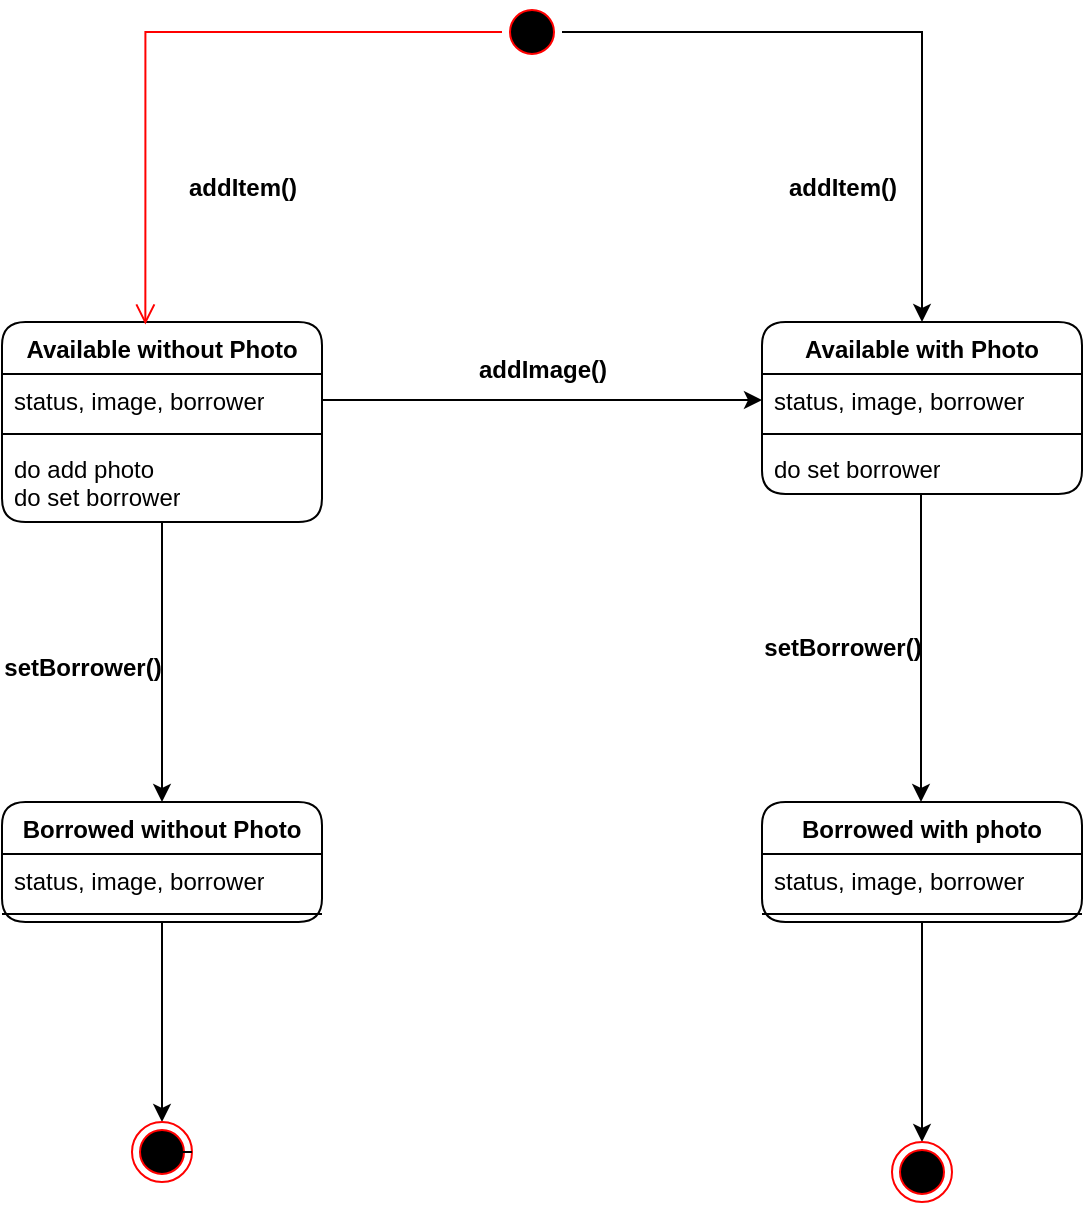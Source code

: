 <mxfile version="24.7.10">
  <diagram name="Page-1" id="qFDNzk6nRhwjMlaVI2mM">
    <mxGraphModel dx="1260" dy="686" grid="1" gridSize="10" guides="1" tooltips="1" connect="1" arrows="1" fold="1" page="1" pageScale="1" pageWidth="850" pageHeight="1100" math="0" shadow="0">
      <root>
        <mxCell id="0" />
        <mxCell id="1" parent="0" />
        <mxCell id="T_LSmcnQ2nMDmwuOsEwf-22" style="edgeStyle=orthogonalEdgeStyle;rounded=0;orthogonalLoop=1;jettySize=auto;html=1;entryX=0.5;entryY=0;entryDx=0;entryDy=0;" edge="1" parent="1" source="T_LSmcnQ2nMDmwuOsEwf-1" target="T_LSmcnQ2nMDmwuOsEwf-9">
          <mxGeometry relative="1" as="geometry" />
        </mxCell>
        <mxCell id="T_LSmcnQ2nMDmwuOsEwf-1" value="Available without Photo" style="swimlane;fontStyle=1;align=center;verticalAlign=top;childLayout=stackLayout;horizontal=1;startSize=26;horizontalStack=0;resizeParent=1;resizeParentMax=0;resizeLast=0;collapsible=1;marginBottom=0;whiteSpace=wrap;html=1;rounded=1;" vertex="1" parent="1">
          <mxGeometry x="210" y="180" width="160" height="100" as="geometry" />
        </mxCell>
        <mxCell id="T_LSmcnQ2nMDmwuOsEwf-2" value="status, image, borrower" style="text;strokeColor=none;fillColor=none;align=left;verticalAlign=top;spacingLeft=4;spacingRight=4;overflow=hidden;rotatable=0;points=[[0,0.5],[1,0.5]];portConstraint=eastwest;whiteSpace=wrap;html=1;" vertex="1" parent="T_LSmcnQ2nMDmwuOsEwf-1">
          <mxGeometry y="26" width="160" height="26" as="geometry" />
        </mxCell>
        <mxCell id="T_LSmcnQ2nMDmwuOsEwf-3" value="" style="line;strokeWidth=1;fillColor=none;align=left;verticalAlign=middle;spacingTop=-1;spacingLeft=3;spacingRight=3;rotatable=0;labelPosition=right;points=[];portConstraint=eastwest;strokeColor=inherit;" vertex="1" parent="T_LSmcnQ2nMDmwuOsEwf-1">
          <mxGeometry y="52" width="160" height="8" as="geometry" />
        </mxCell>
        <mxCell id="T_LSmcnQ2nMDmwuOsEwf-4" value="do add photo&lt;div&gt;do set borrower&lt;/div&gt;" style="text;strokeColor=none;fillColor=none;align=left;verticalAlign=top;spacingLeft=4;spacingRight=4;overflow=hidden;rotatable=0;points=[[0,0.5],[1,0.5]];portConstraint=eastwest;whiteSpace=wrap;html=1;" vertex="1" parent="T_LSmcnQ2nMDmwuOsEwf-1">
          <mxGeometry y="60" width="160" height="40" as="geometry" />
        </mxCell>
        <mxCell id="T_LSmcnQ2nMDmwuOsEwf-5" value="Available with Photo" style="swimlane;fontStyle=1;align=center;verticalAlign=top;childLayout=stackLayout;horizontal=1;startSize=26;horizontalStack=0;resizeParent=1;resizeParentMax=0;resizeLast=0;collapsible=1;marginBottom=0;whiteSpace=wrap;html=1;rounded=1;" vertex="1" parent="1">
          <mxGeometry x="590" y="180" width="160" height="86" as="geometry" />
        </mxCell>
        <mxCell id="T_LSmcnQ2nMDmwuOsEwf-6" value="status, image, borrower" style="text;strokeColor=none;fillColor=none;align=left;verticalAlign=top;spacingLeft=4;spacingRight=4;overflow=hidden;rotatable=0;points=[[0,0.5],[1,0.5]];portConstraint=eastwest;whiteSpace=wrap;html=1;" vertex="1" parent="T_LSmcnQ2nMDmwuOsEwf-5">
          <mxGeometry y="26" width="160" height="26" as="geometry" />
        </mxCell>
        <mxCell id="T_LSmcnQ2nMDmwuOsEwf-7" value="" style="line;strokeWidth=1;fillColor=none;align=left;verticalAlign=middle;spacingTop=-1;spacingLeft=3;spacingRight=3;rotatable=0;labelPosition=right;points=[];portConstraint=eastwest;strokeColor=inherit;" vertex="1" parent="T_LSmcnQ2nMDmwuOsEwf-5">
          <mxGeometry y="52" width="160" height="8" as="geometry" />
        </mxCell>
        <mxCell id="T_LSmcnQ2nMDmwuOsEwf-8" value="do set borrower" style="text;strokeColor=none;fillColor=none;align=left;verticalAlign=top;spacingLeft=4;spacingRight=4;overflow=hidden;rotatable=0;points=[[0,0.5],[1,0.5]];portConstraint=eastwest;whiteSpace=wrap;html=1;" vertex="1" parent="T_LSmcnQ2nMDmwuOsEwf-5">
          <mxGeometry y="60" width="160" height="26" as="geometry" />
        </mxCell>
        <mxCell id="T_LSmcnQ2nMDmwuOsEwf-31" style="edgeStyle=orthogonalEdgeStyle;rounded=0;orthogonalLoop=1;jettySize=auto;html=1;" edge="1" parent="1" source="T_LSmcnQ2nMDmwuOsEwf-9">
          <mxGeometry relative="1" as="geometry">
            <mxPoint x="290" y="580" as="targetPoint" />
          </mxGeometry>
        </mxCell>
        <mxCell id="T_LSmcnQ2nMDmwuOsEwf-9" value="Borrowed without Photo" style="swimlane;fontStyle=1;align=center;verticalAlign=top;childLayout=stackLayout;horizontal=1;startSize=26;horizontalStack=0;resizeParent=1;resizeParentMax=0;resizeLast=0;collapsible=1;marginBottom=0;whiteSpace=wrap;html=1;rounded=1;" vertex="1" parent="1">
          <mxGeometry x="210" y="420" width="160" height="60" as="geometry" />
        </mxCell>
        <mxCell id="T_LSmcnQ2nMDmwuOsEwf-10" value="status, image, borrower" style="text;strokeColor=none;fillColor=none;align=left;verticalAlign=top;spacingLeft=4;spacingRight=4;overflow=hidden;rotatable=0;points=[[0,0.5],[1,0.5]];portConstraint=eastwest;whiteSpace=wrap;html=1;" vertex="1" parent="T_LSmcnQ2nMDmwuOsEwf-9">
          <mxGeometry y="26" width="160" height="26" as="geometry" />
        </mxCell>
        <mxCell id="T_LSmcnQ2nMDmwuOsEwf-11" value="" style="line;strokeWidth=1;fillColor=none;align=left;verticalAlign=middle;spacingTop=-1;spacingLeft=3;spacingRight=3;rotatable=0;labelPosition=right;points=[];portConstraint=eastwest;strokeColor=inherit;" vertex="1" parent="T_LSmcnQ2nMDmwuOsEwf-9">
          <mxGeometry y="52" width="160" height="8" as="geometry" />
        </mxCell>
        <mxCell id="T_LSmcnQ2nMDmwuOsEwf-29" style="edgeStyle=orthogonalEdgeStyle;rounded=0;orthogonalLoop=1;jettySize=auto;html=1;entryX=0.5;entryY=0;entryDx=0;entryDy=0;" edge="1" parent="1" source="T_LSmcnQ2nMDmwuOsEwf-13" target="T_LSmcnQ2nMDmwuOsEwf-28">
          <mxGeometry relative="1" as="geometry" />
        </mxCell>
        <mxCell id="T_LSmcnQ2nMDmwuOsEwf-13" value="Borrowed with photo" style="swimlane;fontStyle=1;align=center;verticalAlign=top;childLayout=stackLayout;horizontal=1;startSize=26;horizontalStack=0;resizeParent=1;resizeParentMax=0;resizeLast=0;collapsible=1;marginBottom=0;whiteSpace=wrap;html=1;rounded=1;" vertex="1" parent="1">
          <mxGeometry x="590" y="420" width="160" height="60" as="geometry" />
        </mxCell>
        <mxCell id="T_LSmcnQ2nMDmwuOsEwf-14" value="status, image, borrower" style="text;strokeColor=none;fillColor=none;align=left;verticalAlign=top;spacingLeft=4;spacingRight=4;overflow=hidden;rotatable=0;points=[[0,0.5],[1,0.5]];portConstraint=eastwest;whiteSpace=wrap;html=1;" vertex="1" parent="T_LSmcnQ2nMDmwuOsEwf-13">
          <mxGeometry y="26" width="160" height="26" as="geometry" />
        </mxCell>
        <mxCell id="T_LSmcnQ2nMDmwuOsEwf-15" value="" style="line;strokeWidth=1;fillColor=none;align=left;verticalAlign=middle;spacingTop=-1;spacingLeft=3;spacingRight=3;rotatable=0;labelPosition=right;points=[];portConstraint=eastwest;strokeColor=inherit;" vertex="1" parent="T_LSmcnQ2nMDmwuOsEwf-13">
          <mxGeometry y="52" width="160" height="8" as="geometry" />
        </mxCell>
        <mxCell id="T_LSmcnQ2nMDmwuOsEwf-33" style="edgeStyle=orthogonalEdgeStyle;rounded=0;orthogonalLoop=1;jettySize=auto;html=1;entryX=0.5;entryY=0;entryDx=0;entryDy=0;" edge="1" parent="1" source="T_LSmcnQ2nMDmwuOsEwf-18" target="T_LSmcnQ2nMDmwuOsEwf-5">
          <mxGeometry relative="1" as="geometry" />
        </mxCell>
        <mxCell id="T_LSmcnQ2nMDmwuOsEwf-18" value="" style="ellipse;html=1;shape=startState;fillColor=#000000;strokeColor=#ff0000;" vertex="1" parent="1">
          <mxGeometry x="460" y="20" width="30" height="30" as="geometry" />
        </mxCell>
        <mxCell id="T_LSmcnQ2nMDmwuOsEwf-19" value="" style="edgeStyle=orthogonalEdgeStyle;html=1;verticalAlign=bottom;endArrow=open;endSize=8;strokeColor=#ff0000;rounded=0;entryX=0.448;entryY=0.013;entryDx=0;entryDy=0;entryPerimeter=0;" edge="1" source="T_LSmcnQ2nMDmwuOsEwf-18" parent="1" target="T_LSmcnQ2nMDmwuOsEwf-1">
          <mxGeometry relative="1" as="geometry">
            <mxPoint x="190" y="170" as="targetPoint" />
          </mxGeometry>
        </mxCell>
        <mxCell id="T_LSmcnQ2nMDmwuOsEwf-20" style="edgeStyle=orthogonalEdgeStyle;rounded=0;orthogonalLoop=1;jettySize=auto;html=1;exitX=1;exitY=0.5;exitDx=0;exitDy=0;entryX=0;entryY=0.5;entryDx=0;entryDy=0;" edge="1" parent="1" source="T_LSmcnQ2nMDmwuOsEwf-2" target="T_LSmcnQ2nMDmwuOsEwf-6">
          <mxGeometry relative="1" as="geometry" />
        </mxCell>
        <mxCell id="T_LSmcnQ2nMDmwuOsEwf-21" value="addImage()" style="text;align=center;fontStyle=1;verticalAlign=middle;spacingLeft=3;spacingRight=3;strokeColor=none;rotatable=0;points=[[0,0.5],[1,0.5]];portConstraint=eastwest;html=1;" vertex="1" parent="1">
          <mxGeometry x="440" y="191" width="80" height="26" as="geometry" />
        </mxCell>
        <mxCell id="T_LSmcnQ2nMDmwuOsEwf-23" value="setBorrower()" style="text;align=center;fontStyle=1;verticalAlign=middle;spacingLeft=3;spacingRight=3;strokeColor=none;rotatable=0;points=[[0,0.5],[1,0.5]];portConstraint=eastwest;html=1;" vertex="1" parent="1">
          <mxGeometry x="590" y="330" width="80" height="26" as="geometry" />
        </mxCell>
        <mxCell id="T_LSmcnQ2nMDmwuOsEwf-26" style="edgeStyle=orthogonalEdgeStyle;rounded=0;orthogonalLoop=1;jettySize=auto;html=1;entryX=0.5;entryY=0;entryDx=0;entryDy=0;" edge="1" parent="1">
          <mxGeometry relative="1" as="geometry">
            <mxPoint x="669.5" y="266" as="sourcePoint" />
            <mxPoint x="669.5" y="420" as="targetPoint" />
          </mxGeometry>
        </mxCell>
        <mxCell id="T_LSmcnQ2nMDmwuOsEwf-27" value="setBorrower()" style="text;align=center;fontStyle=1;verticalAlign=middle;spacingLeft=3;spacingRight=3;strokeColor=none;rotatable=0;points=[[0,0.5],[1,0.5]];portConstraint=eastwest;html=1;" vertex="1" parent="1">
          <mxGeometry x="210" y="340" width="80" height="26" as="geometry" />
        </mxCell>
        <mxCell id="T_LSmcnQ2nMDmwuOsEwf-28" value="" style="ellipse;html=1;shape=endState;fillColor=#000000;strokeColor=#ff0000;" vertex="1" parent="1">
          <mxGeometry x="655" y="590" width="30" height="30" as="geometry" />
        </mxCell>
        <mxCell id="T_LSmcnQ2nMDmwuOsEwf-30" value="" style="ellipse;html=1;shape=endState;fillColor=#000000;strokeColor=#ff0000;" vertex="1" parent="1">
          <mxGeometry x="275" y="580" width="30" height="30" as="geometry" />
        </mxCell>
        <mxCell id="T_LSmcnQ2nMDmwuOsEwf-32" style="edgeStyle=orthogonalEdgeStyle;rounded=0;orthogonalLoop=1;jettySize=auto;html=1;exitX=1;exitY=0.5;exitDx=0;exitDy=0;entryX=0.388;entryY=0.285;entryDx=0;entryDy=0;entryPerimeter=0;" edge="1" parent="1" source="T_LSmcnQ2nMDmwuOsEwf-30" target="T_LSmcnQ2nMDmwuOsEwf-30">
          <mxGeometry relative="1" as="geometry" />
        </mxCell>
        <mxCell id="T_LSmcnQ2nMDmwuOsEwf-34" value="addItem()" style="text;align=center;fontStyle=1;verticalAlign=middle;spacingLeft=3;spacingRight=3;strokeColor=none;rotatable=0;points=[[0,0.5],[1,0.5]];portConstraint=eastwest;html=1;" vertex="1" parent="1">
          <mxGeometry x="290" y="100" width="80" height="26" as="geometry" />
        </mxCell>
        <mxCell id="T_LSmcnQ2nMDmwuOsEwf-35" value="addItem()" style="text;align=center;fontStyle=1;verticalAlign=middle;spacingLeft=3;spacingRight=3;strokeColor=none;rotatable=0;points=[[0,0.5],[1,0.5]];portConstraint=eastwest;html=1;" vertex="1" parent="1">
          <mxGeometry x="590" y="100" width="80" height="26" as="geometry" />
        </mxCell>
      </root>
    </mxGraphModel>
  </diagram>
</mxfile>
